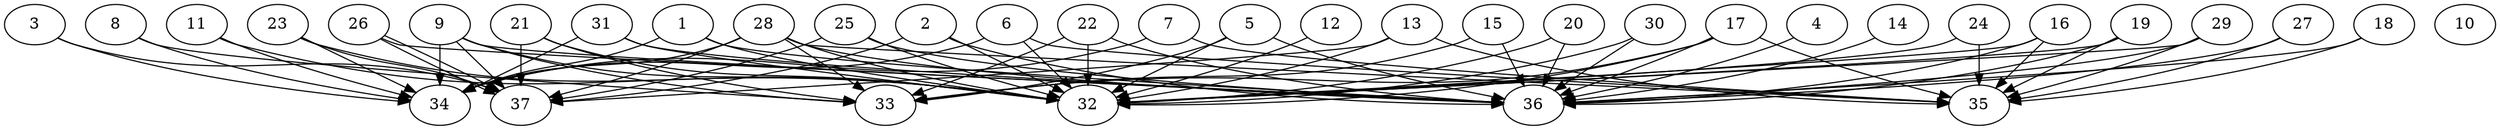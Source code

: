 // DAG (tier=3-complex, mode=data, n=37, ccr=0.542, fat=0.857, density=0.761, regular=0.318, jump=0.295, mindata=4194304, maxdata=33554432)
// DAG automatically generated by daggen at Sun Aug 24 16:33:35 2025
// /home/ermia/Project/Environments/daggen/bin/daggen --dot --ccr 0.542 --fat 0.857 --regular 0.318 --density 0.761 --jump 0.295 --mindata 4194304 --maxdata 33554432 -n 37 
digraph G {
  1 [size="6002394239160090", alpha="0.00", expect_size="3001197119580045"]
  1 -> 32 [size ="280637994958848"]
  1 -> 34 [size ="280637994958848"]
  1 -> 36 [size ="280637994958848"]
  2 [size="5466244222381136896", alpha="0.16", expect_size="2733122111190568448"]
  2 -> 32 [size ="2356621049069568"]
  2 -> 36 [size ="2356621049069568"]
  2 -> 37 [size ="2356621049069568"]
  3 [size="103784143176671648", alpha="0.20", expect_size="51892071588335824"]
  3 -> 34 [size ="1697917417029632"]
  3 -> 37 [size ="1697917417029632"]
  4 [size="7421922503599667019776", alpha="0.14", expect_size="3710961251799833509888"]
  4 -> 36 [size ="3043927217143808"]
  5 [size="593971256700388096", alpha="0.01", expect_size="296985628350194048"]
  5 -> 32 [size ="356165665947648"]
  5 -> 33 [size ="356165665947648"]
  5 -> 36 [size ="356165665947648"]
  6 [size="16539359697539784", alpha="0.12", expect_size="8269679848769892"]
  6 -> 32 [size ="500984312758272"]
  6 -> 34 [size ="500984312758272"]
  6 -> 35 [size ="500984312758272"]
  7 [size="367662446148021387264", alpha="0.01", expect_size="183831223074010693632"]
  7 -> 34 [size ="410572164169728"]
  7 -> 35 [size ="410572164169728"]
  8 [size="11406628784590422016", alpha="0.14", expect_size="5703314392295211008"]
  8 -> 33 [size ="4287219988692992"]
  8 -> 34 [size ="4287219988692992"]
  9 [size="164679743086899552", alpha="0.10", expect_size="82339871543449776"]
  9 -> 32 [size ="304309581381632"]
  9 -> 33 [size ="304309581381632"]
  9 -> 34 [size ="304309581381632"]
  9 -> 36 [size ="304309581381632"]
  9 -> 37 [size ="304309581381632"]
  10 [size="20559726760282447413248", alpha="0.03", expect_size="10279863380141223706624"]
  11 [size="46547299937323776", alpha="0.00", expect_size="23273649968661888"]
  11 -> 32 [size ="2728791499603968"]
  11 -> 34 [size ="2728791499603968"]
  12 [size="110661436832205296", alpha="0.00", expect_size="55330718416102648"]
  12 -> 32 [size ="7928858057637888"]
  13 [size="11250217300159346245632", alpha="0.15", expect_size="5625108650079673122816"]
  13 -> 32 [size ="4016649422241792"]
  13 -> 35 [size ="4016649422241792"]
  13 -> 37 [size ="4016649422241792"]
  14 [size="2740464111857019387904", alpha="0.09", expect_size="1370232055928509693952"]
  14 -> 36 [size ="1566652705538048"]
  15 [size="8335327544516592640", alpha="0.08", expect_size="4167663772258296320"]
  15 -> 33 [size ="5813794198519808"]
  15 -> 36 [size ="5813794198519808"]
  16 [size="1055166868787363315712", alpha="0.05", expect_size="527583434393681657856"]
  16 -> 32 [size ="829158233997312"]
  16 -> 35 [size ="829158233997312"]
  16 -> 36 [size ="829158233997312"]
  17 [size="926108442791727488", alpha="0.18", expect_size="463054221395863744"]
  17 -> 32 [size ="367403615649792"]
  17 -> 33 [size ="367403615649792"]
  17 -> 35 [size ="367403615649792"]
  17 -> 36 [size ="367403615649792"]
  18 [size="3753683681163180244992", alpha="0.17", expect_size="1876841840581590122496"]
  18 -> 35 [size ="1932243115180032"]
  18 -> 36 [size ="1932243115180032"]
  19 [size="1415551837846634496000", alpha="0.03", expect_size="707775918923317248000"]
  19 -> 32 [size ="1008572615884800"]
  19 -> 35 [size ="1008572615884800"]
  19 -> 36 [size ="1008572615884800"]
  20 [size="2210351039887686144", alpha="0.18", expect_size="1105175519943843072"]
  20 -> 32 [size ="1173182698487808"]
  20 -> 36 [size ="1173182698487808"]
  21 [size="5522016850825648799744", alpha="0.16", expect_size="2761008425412824399872"]
  21 -> 32 [size ="2499319659757568"]
  21 -> 33 [size ="2499319659757568"]
  21 -> 37 [size ="2499319659757568"]
  22 [size="1165451237881796608", alpha="0.17", expect_size="582725618940898304"]
  22 -> 32 [size ="400656032595968"]
  22 -> 33 [size ="400656032595968"]
  22 -> 36 [size ="400656032595968"]
  23 [size="3499224909609355444224", alpha="0.12", expect_size="1749612454804677722112"]
  23 -> 32 [size ="1843902239735808"]
  23 -> 34 [size ="1843902239735808"]
  23 -> 37 [size ="1843902239735808"]
  24 [size="17248641582429668114432", alpha="0.17", expect_size="8624320791214834057216"]
  24 -> 32 [size ="5340639361236992"]
  24 -> 35 [size ="5340639361236992"]
  25 [size="2379367450435765760", alpha="0.13", expect_size="1189683725217882880"]
  25 -> 32 [size ="1169217906802688"]
  25 -> 36 [size ="1169217906802688"]
  25 -> 37 [size ="1169217906802688"]
  26 [size="15548206153601097138176", alpha="0.19", expect_size="7774103076800548569088"]
  26 -> 36 [size ="4983603863748608"]
  26 -> 37 [size ="4983603863748608"]
  26 -> 37 [size ="4983603863748608"]
  27 [size="27762197758037983232000", alpha="0.03", expect_size="13881098879018991616000"]
  27 -> 35 [size ="7334872167219200"]
  27 -> 36 [size ="7334872167219200"]
  28 [size="10751277785952854016", alpha="0.09", expect_size="5375638892976427008"]
  28 -> 32 [size ="8704668679012352"]
  28 -> 33 [size ="8704668679012352"]
  28 -> 34 [size ="8704668679012352"]
  28 -> 35 [size ="8704668679012352"]
  28 -> 36 [size ="8704668679012352"]
  28 -> 37 [size ="8704668679012352"]
  29 [size="8217910737751592927232", alpha="0.13", expect_size="4108955368875796463616"]
  29 -> 32 [size ="3257848867848192"]
  29 -> 35 [size ="3257848867848192"]
  29 -> 36 [size ="3257848867848192"]
  30 [size="14286471970283180785664", alpha="0.01", expect_size="7143235985141590392832"]
  30 -> 32 [size ="4710206881660928"]
  30 -> 36 [size ="4710206881660928"]
  31 [size="861444838722226880512", alpha="0.18", expect_size="430722419361113440256"]
  31 -> 32 [size ="724283017920512"]
  31 -> 34 [size ="724283017920512"]
  31 -> 36 [size ="724283017920512"]
  32 [size="1583238816227395584", alpha="0.10", expect_size="791619408113697792"]
  33 [size="432641105711798943744", alpha="0.16", expect_size="216320552855899471872"]
  34 [size="31655503212225888", alpha="0.01", expect_size="15827751606112944"]
  35 [size="992359237139554560", alpha="0.01", expect_size="496179618569777280"]
  36 [size="780928260040265088", alpha="0.15", expect_size="390464130020132544"]
  37 [size="33207203991203459629056", alpha="0.13", expect_size="16603601995601729814528"]
}